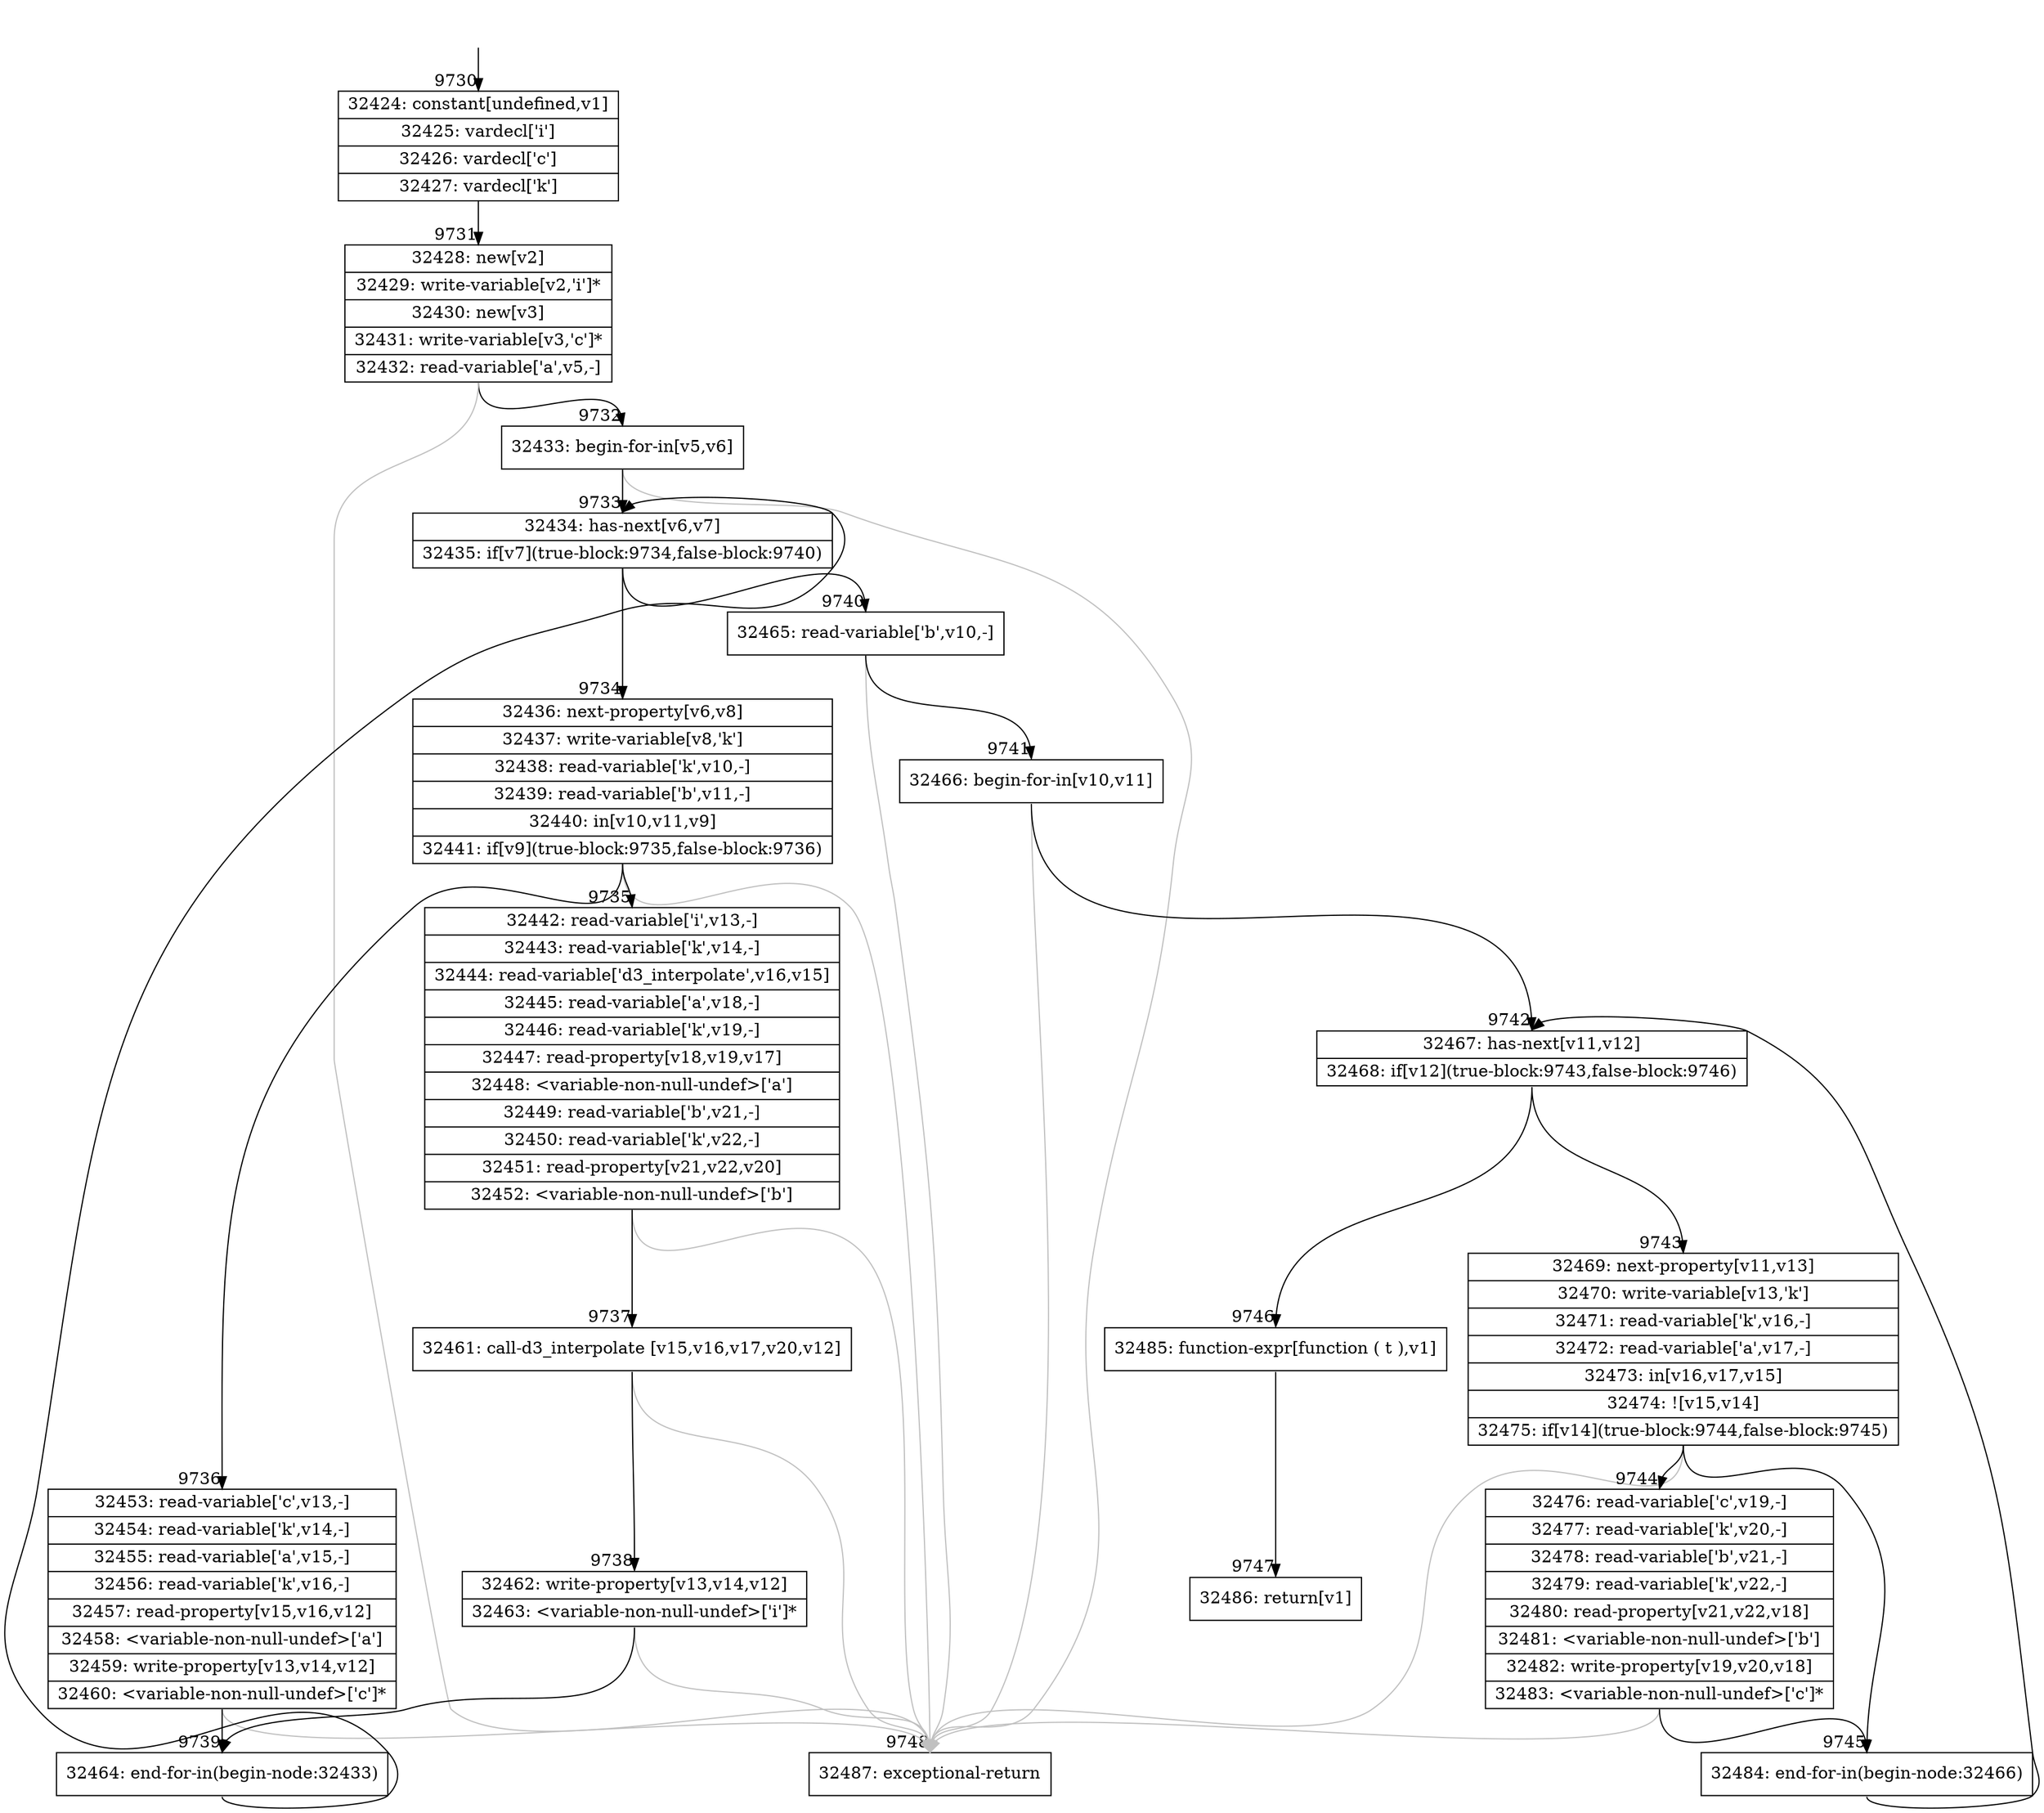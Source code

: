 digraph {
rankdir="TD"
BB_entry889[shape=none,label=""];
BB_entry889 -> BB9730 [tailport=s, headport=n, headlabel="    9730"]
BB9730 [shape=record label="{32424: constant[undefined,v1]|32425: vardecl['i']|32426: vardecl['c']|32427: vardecl['k']}" ] 
BB9730 -> BB9731 [tailport=s, headport=n, headlabel="      9731"]
BB9731 [shape=record label="{32428: new[v2]|32429: write-variable[v2,'i']*|32430: new[v3]|32431: write-variable[v3,'c']*|32432: read-variable['a',v5,-]}" ] 
BB9731 -> BB9732 [tailport=s, headport=n, headlabel="      9732"]
BB9731 -> BB9748 [tailport=s, headport=n, color=gray, headlabel="      9748"]
BB9732 [shape=record label="{32433: begin-for-in[v5,v6]}" ] 
BB9732 -> BB9733 [tailport=s, headport=n, headlabel="      9733"]
BB9732 -> BB9748 [tailport=s, headport=n, color=gray]
BB9733 [shape=record label="{32434: has-next[v6,v7]|32435: if[v7](true-block:9734,false-block:9740)}" ] 
BB9733 -> BB9734 [tailport=s, headport=n, headlabel="      9734"]
BB9733 -> BB9740 [tailport=s, headport=n, headlabel="      9740"]
BB9734 [shape=record label="{32436: next-property[v6,v8]|32437: write-variable[v8,'k']|32438: read-variable['k',v10,-]|32439: read-variable['b',v11,-]|32440: in[v10,v11,v9]|32441: if[v9](true-block:9735,false-block:9736)}" ] 
BB9734 -> BB9735 [tailport=s, headport=n, headlabel="      9735"]
BB9734 -> BB9736 [tailport=s, headport=n, headlabel="      9736"]
BB9734 -> BB9748 [tailport=s, headport=n, color=gray]
BB9735 [shape=record label="{32442: read-variable['i',v13,-]|32443: read-variable['k',v14,-]|32444: read-variable['d3_interpolate',v16,v15]|32445: read-variable['a',v18,-]|32446: read-variable['k',v19,-]|32447: read-property[v18,v19,v17]|32448: \<variable-non-null-undef\>['a']|32449: read-variable['b',v21,-]|32450: read-variable['k',v22,-]|32451: read-property[v21,v22,v20]|32452: \<variable-non-null-undef\>['b']}" ] 
BB9735 -> BB9737 [tailport=s, headport=n, headlabel="      9737"]
BB9735 -> BB9748 [tailport=s, headport=n, color=gray]
BB9736 [shape=record label="{32453: read-variable['c',v13,-]|32454: read-variable['k',v14,-]|32455: read-variable['a',v15,-]|32456: read-variable['k',v16,-]|32457: read-property[v15,v16,v12]|32458: \<variable-non-null-undef\>['a']|32459: write-property[v13,v14,v12]|32460: \<variable-non-null-undef\>['c']*}" ] 
BB9736 -> BB9739 [tailport=s, headport=n, headlabel="      9739"]
BB9736 -> BB9748 [tailport=s, headport=n, color=gray]
BB9737 [shape=record label="{32461: call-d3_interpolate [v15,v16,v17,v20,v12]}" ] 
BB9737 -> BB9738 [tailport=s, headport=n, headlabel="      9738"]
BB9737 -> BB9748 [tailport=s, headport=n, color=gray]
BB9738 [shape=record label="{32462: write-property[v13,v14,v12]|32463: \<variable-non-null-undef\>['i']*}" ] 
BB9738 -> BB9739 [tailport=s, headport=n]
BB9738 -> BB9748 [tailport=s, headport=n, color=gray]
BB9739 [shape=record label="{32464: end-for-in(begin-node:32433)}" ] 
BB9739 -> BB9733 [tailport=s, headport=n]
BB9740 [shape=record label="{32465: read-variable['b',v10,-]}" ] 
BB9740 -> BB9741 [tailport=s, headport=n, headlabel="      9741"]
BB9740 -> BB9748 [tailport=s, headport=n, color=gray]
BB9741 [shape=record label="{32466: begin-for-in[v10,v11]}" ] 
BB9741 -> BB9742 [tailport=s, headport=n, headlabel="      9742"]
BB9741 -> BB9748 [tailport=s, headport=n, color=gray]
BB9742 [shape=record label="{32467: has-next[v11,v12]|32468: if[v12](true-block:9743,false-block:9746)}" ] 
BB9742 -> BB9743 [tailport=s, headport=n, headlabel="      9743"]
BB9742 -> BB9746 [tailport=s, headport=n, headlabel="      9746"]
BB9743 [shape=record label="{32469: next-property[v11,v13]|32470: write-variable[v13,'k']|32471: read-variable['k',v16,-]|32472: read-variable['a',v17,-]|32473: in[v16,v17,v15]|32474: ![v15,v14]|32475: if[v14](true-block:9744,false-block:9745)}" ] 
BB9743 -> BB9744 [tailport=s, headport=n, headlabel="      9744"]
BB9743 -> BB9745 [tailport=s, headport=n, headlabel="      9745"]
BB9743 -> BB9748 [tailport=s, headport=n, color=gray]
BB9744 [shape=record label="{32476: read-variable['c',v19,-]|32477: read-variable['k',v20,-]|32478: read-variable['b',v21,-]|32479: read-variable['k',v22,-]|32480: read-property[v21,v22,v18]|32481: \<variable-non-null-undef\>['b']|32482: write-property[v19,v20,v18]|32483: \<variable-non-null-undef\>['c']*}" ] 
BB9744 -> BB9745 [tailport=s, headport=n]
BB9744 -> BB9748 [tailport=s, headport=n, color=gray]
BB9745 [shape=record label="{32484: end-for-in(begin-node:32466)}" ] 
BB9745 -> BB9742 [tailport=s, headport=n]
BB9746 [shape=record label="{32485: function-expr[function ( t ),v1]}" ] 
BB9746 -> BB9747 [tailport=s, headport=n, headlabel="      9747"]
BB9747 [shape=record label="{32486: return[v1]}" ] 
BB9748 [shape=record label="{32487: exceptional-return}" ] 
//#$~ 5736
}
